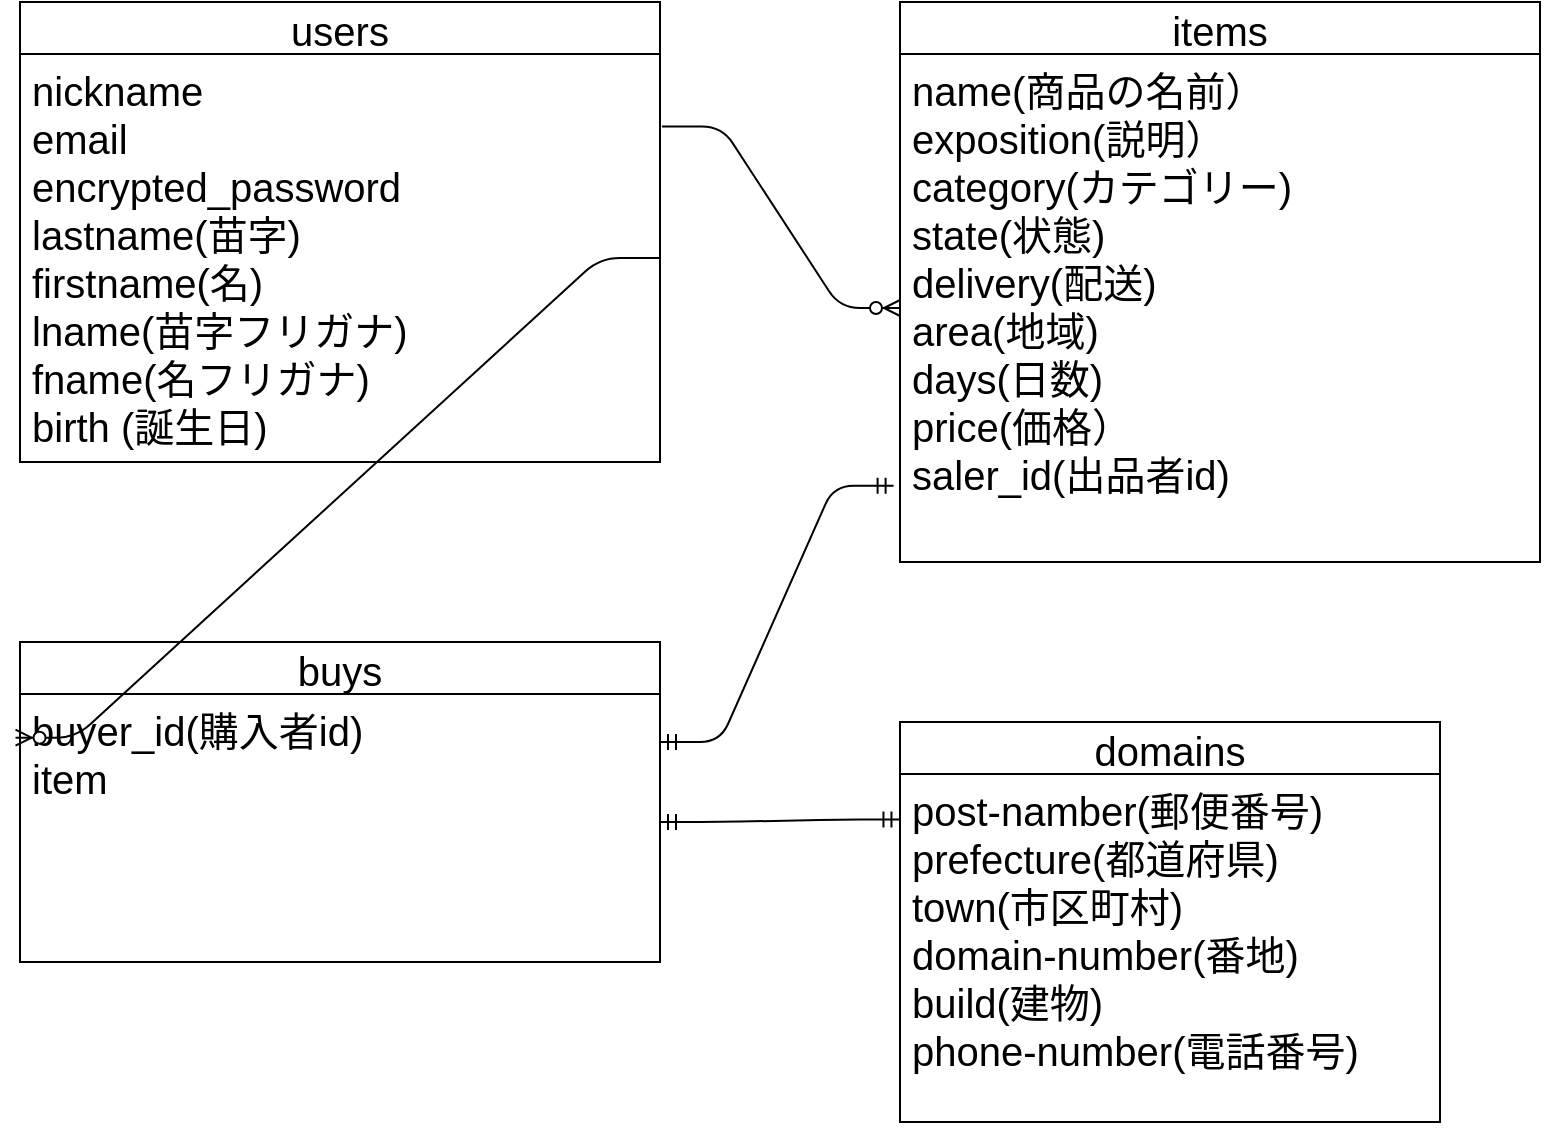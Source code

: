 <mxfile version="13.6.5">
    <diagram id="fMRoxFwbjKUIBr1iDIIR" name="ページ1">
        <mxGraphModel dx="1016" dy="859" grid="1" gridSize="10" guides="1" tooltips="1" connect="1" arrows="1" fold="1" page="1" pageScale="1" pageWidth="827" pageHeight="1169" math="0" shadow="0">
            <root>
                <mxCell id="0"/>
                <mxCell id="1" parent="0"/>
                <mxCell id="30" value="users" style="swimlane;fontStyle=0;childLayout=stackLayout;horizontal=1;startSize=26;horizontalStack=0;resizeParent=1;resizeParentMax=0;resizeLast=0;collapsible=1;marginBottom=0;align=center;fontSize=20;" parent="1" vertex="1">
                    <mxGeometry x="40" y="80" width="320" height="230" as="geometry"/>
                </mxCell>
                <mxCell id="33" value="nickname&#10;email&#10;encrypted_password&#10;lastname(苗字)&#10;firstname(名)&#10;lname(苗字フリガナ)&#10;fname(名フリガナ)&#10;birth (誕生日)&#10;" style="text;strokeColor=none;fillColor=none;spacingLeft=4;spacingRight=4;overflow=hidden;rotatable=0;points=[[0,0.5],[1,0.5]];portConstraint=eastwest;fontSize=20;" parent="30" vertex="1">
                    <mxGeometry y="26" width="320" height="204" as="geometry"/>
                </mxCell>
                <mxCell id="35" value="items" style="swimlane;fontStyle=0;childLayout=stackLayout;horizontal=1;startSize=26;horizontalStack=0;resizeParent=1;resizeParentMax=0;resizeLast=0;collapsible=1;marginBottom=0;align=center;fontSize=20;" parent="1" vertex="1">
                    <mxGeometry x="480" y="80" width="320" height="280" as="geometry"/>
                </mxCell>
                <mxCell id="38" value="name(商品の名前）&#10;exposition(説明）&#10;category(カテゴリー)&#10;state(状態)&#10;delivery(配送)&#10;area(地域)&#10;days(日数)&#10;price(価格）&#10;saler_id(出品者id)" style="text;strokeColor=none;fillColor=none;spacingLeft=4;spacingRight=4;overflow=hidden;rotatable=0;points=[[0,0.5],[1,0.5]];portConstraint=eastwest;fontSize=20;" parent="35" vertex="1">
                    <mxGeometry y="26" width="320" height="254" as="geometry"/>
                </mxCell>
                <mxCell id="50" value="buys" style="swimlane;fontStyle=0;childLayout=stackLayout;horizontal=1;startSize=26;horizontalStack=0;resizeParent=1;resizeParentMax=0;resizeLast=0;collapsible=1;marginBottom=0;align=center;fontSize=20;" parent="1" vertex="1">
                    <mxGeometry x="40" y="400" width="320" height="160" as="geometry"/>
                </mxCell>
                <mxCell id="53" value="buyer_id(購入者id)&#10;item&#10;" style="text;strokeColor=none;fillColor=none;spacingLeft=4;spacingRight=4;overflow=hidden;rotatable=0;points=[[0,0.5],[1,0.5]];portConstraint=eastwest;fontSize=20;" parent="50" vertex="1">
                    <mxGeometry y="26" width="320" height="134" as="geometry"/>
                </mxCell>
                <mxCell id="55" value="domains" style="swimlane;fontStyle=0;childLayout=stackLayout;horizontal=1;startSize=26;horizontalStack=0;resizeParent=1;resizeParentMax=0;resizeLast=0;collapsible=1;marginBottom=0;align=center;fontSize=20;" parent="1" vertex="1">
                    <mxGeometry x="480" y="440" width="270" height="200" as="geometry"/>
                </mxCell>
                <mxCell id="58" value="post-namber(郵便番号)&#10;prefecture(都道府県)&#10;town(市区町村)&#10;domain-number(番地)&#10;build(建物)&#10;phone-number(電話番号)" style="text;strokeColor=none;fillColor=none;spacingLeft=4;spacingRight=4;overflow=hidden;rotatable=0;points=[[0,0.5],[1,0.5]];portConstraint=eastwest;fontSize=20;" parent="55" vertex="1">
                    <mxGeometry y="26" width="270" height="174" as="geometry"/>
                </mxCell>
                <mxCell id="61" value="" style="edgeStyle=entityRelationEdgeStyle;fontSize=12;html=1;endArrow=ERmandOne;startArrow=ERmandOne;entryX=-0.001;entryY=0.131;entryDx=0;entryDy=0;entryPerimeter=0;" parent="1" target="58" edge="1">
                    <mxGeometry width="100" height="100" relative="1" as="geometry">
                        <mxPoint x="360" y="490" as="sourcePoint"/>
                        <mxPoint x="440" y="390" as="targetPoint"/>
                    </mxGeometry>
                </mxCell>
                <mxCell id="62" value="" style="edgeStyle=entityRelationEdgeStyle;fontSize=12;html=1;endArrow=ERzeroToMany;endFill=1;exitX=1.003;exitY=0.178;exitDx=0;exitDy=0;exitPerimeter=0;" parent="1" source="33" target="38" edge="1">
                    <mxGeometry width="100" height="100" relative="1" as="geometry">
                        <mxPoint x="380" y="130" as="sourcePoint"/>
                        <mxPoint x="480" y="130" as="targetPoint"/>
                    </mxGeometry>
                </mxCell>
                <mxCell id="64" value="" style="edgeStyle=entityRelationEdgeStyle;fontSize=12;html=1;endArrow=ERzeroToMany;endFill=1;entryX=-0.007;entryY=0.163;entryDx=0;entryDy=0;entryPerimeter=0;exitX=1;exitY=0.5;exitDx=0;exitDy=0;" parent="1" source="33" target="53" edge="1">
                    <mxGeometry width="100" height="100" relative="1" as="geometry">
                        <mxPoint x="20" y="260" as="sourcePoint"/>
                        <mxPoint x="130" y="280" as="targetPoint"/>
                    </mxGeometry>
                </mxCell>
                <mxCell id="66" value="" style="edgeStyle=entityRelationEdgeStyle;fontSize=12;html=1;endArrow=ERmandOne;startArrow=ERmandOne;entryX=-0.01;entryY=0.85;entryDx=0;entryDy=0;entryPerimeter=0;" parent="1" target="38" edge="1">
                    <mxGeometry width="100" height="100" relative="1" as="geometry">
                        <mxPoint x="360" y="450" as="sourcePoint"/>
                        <mxPoint x="460" y="350" as="targetPoint"/>
                    </mxGeometry>
                </mxCell>
            </root>
        </mxGraphModel>
    </diagram>
</mxfile>